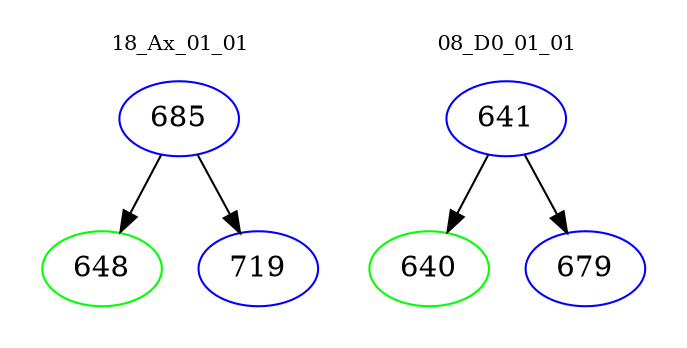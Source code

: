 digraph{
subgraph cluster_0 {
color = white
label = "18_Ax_01_01";
fontsize=10;
T0_685 [label="685", color="blue"]
T0_685 -> T0_648 [color="black"]
T0_648 [label="648", color="green"]
T0_685 -> T0_719 [color="black"]
T0_719 [label="719", color="blue"]
}
subgraph cluster_1 {
color = white
label = "08_D0_01_01";
fontsize=10;
T1_641 [label="641", color="blue"]
T1_641 -> T1_640 [color="black"]
T1_640 [label="640", color="green"]
T1_641 -> T1_679 [color="black"]
T1_679 [label="679", color="blue"]
}
}

